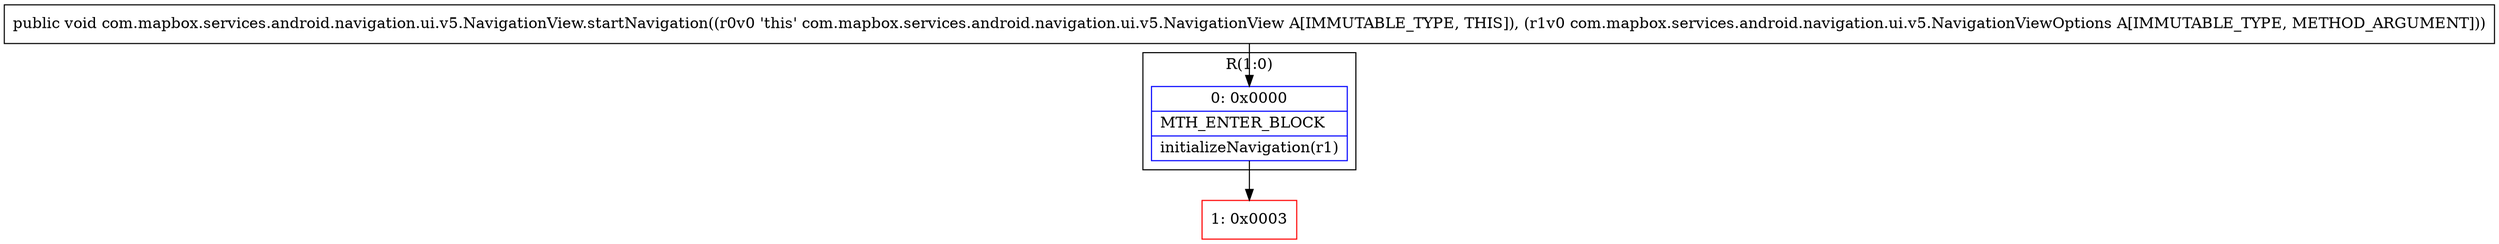 digraph "CFG forcom.mapbox.services.android.navigation.ui.v5.NavigationView.startNavigation(Lcom\/mapbox\/services\/android\/navigation\/ui\/v5\/NavigationViewOptions;)V" {
subgraph cluster_Region_271983741 {
label = "R(1:0)";
node [shape=record,color=blue];
Node_0 [shape=record,label="{0\:\ 0x0000|MTH_ENTER_BLOCK\l|initializeNavigation(r1)\l}"];
}
Node_1 [shape=record,color=red,label="{1\:\ 0x0003}"];
MethodNode[shape=record,label="{public void com.mapbox.services.android.navigation.ui.v5.NavigationView.startNavigation((r0v0 'this' com.mapbox.services.android.navigation.ui.v5.NavigationView A[IMMUTABLE_TYPE, THIS]), (r1v0 com.mapbox.services.android.navigation.ui.v5.NavigationViewOptions A[IMMUTABLE_TYPE, METHOD_ARGUMENT])) }"];
MethodNode -> Node_0;
Node_0 -> Node_1;
}


